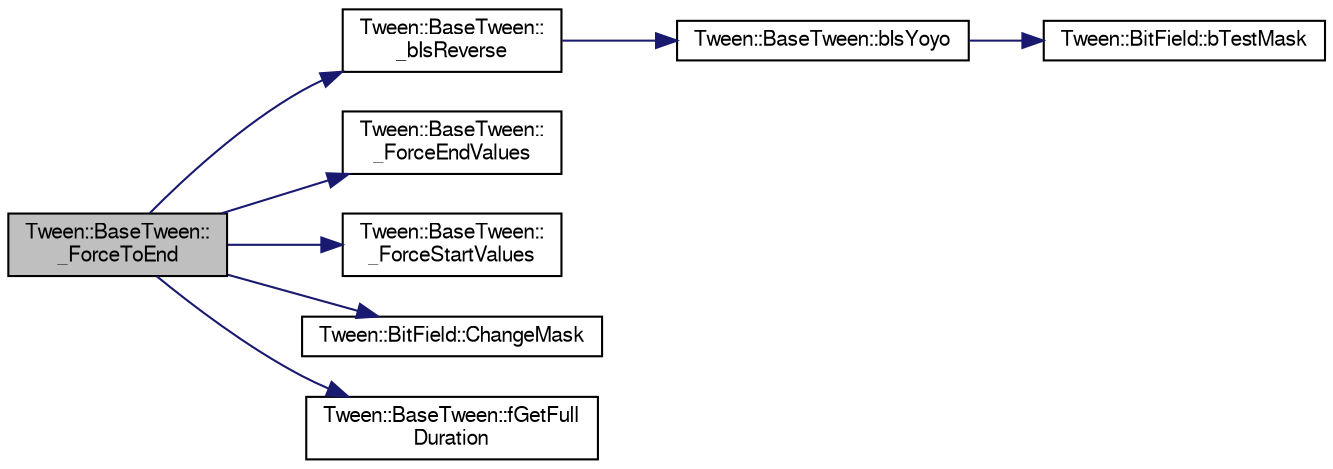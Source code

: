 digraph "Tween::BaseTween::_ForceToEnd"
{
  bgcolor="transparent";
  edge [fontname="FreeSans",fontsize="10",labelfontname="FreeSans",labelfontsize="10"];
  node [fontname="FreeSans",fontsize="10",shape=record];
  rankdir="LR";
  Node1 [label="Tween::BaseTween::\l_ForceToEnd",height=0.2,width=0.4,color="black", fillcolor="grey75", style="filled" fontcolor="black"];
  Node1 -> Node2 [color="midnightblue",fontsize="10",style="solid",fontname="FreeSans"];
  Node2 [label="Tween::BaseTween::\l_bIsReverse",height=0.2,width=0.4,color="black",URL="$dc/d9e/classTween_1_1BaseTween.html#a54f19908dbd037a2c54b23868c154d0b"];
  Node2 -> Node3 [color="midnightblue",fontsize="10",style="solid",fontname="FreeSans"];
  Node3 [label="Tween::BaseTween::bIsYoyo",height=0.2,width=0.4,color="black",URL="$dc/d9e/classTween_1_1BaseTween.html#aee5ba7023663297feda12de3ef5723fb"];
  Node3 -> Node4 [color="midnightblue",fontsize="10",style="solid",fontname="FreeSans"];
  Node4 [label="Tween::BitField::bTestMask",height=0.2,width=0.4,color="black",URL="$dc/d42/classTween_1_1BitField.html#ae337c0285a888d03cbcd7c8cc8f99e24"];
  Node1 -> Node5 [color="midnightblue",fontsize="10",style="solid",fontname="FreeSans"];
  Node5 [label="Tween::BaseTween::\l_ForceEndValues",height=0.2,width=0.4,color="black",URL="$dc/d9e/classTween_1_1BaseTween.html#a3dbd3ae438e24cabf1f766fed6f5166a"];
  Node1 -> Node6 [color="midnightblue",fontsize="10",style="solid",fontname="FreeSans"];
  Node6 [label="Tween::BaseTween::\l_ForceStartValues",height=0.2,width=0.4,color="black",URL="$dc/d9e/classTween_1_1BaseTween.html#a2b144bf5aca10d0ce3ab2b2875b21d30"];
  Node1 -> Node7 [color="midnightblue",fontsize="10",style="solid",fontname="FreeSans"];
  Node7 [label="Tween::BitField::ChangeMask",height=0.2,width=0.4,color="black",URL="$dc/d42/classTween_1_1BitField.html#af5dee125afbd061cd22c92364bb151b9"];
  Node1 -> Node8 [color="midnightblue",fontsize="10",style="solid",fontname="FreeSans"];
  Node8 [label="Tween::BaseTween::fGetFull\lDuration",height=0.2,width=0.4,color="black",URL="$dc/d9e/classTween_1_1BaseTween.html#ab269e5a46fb8830b1e9e5760acebd3f5"];
}
